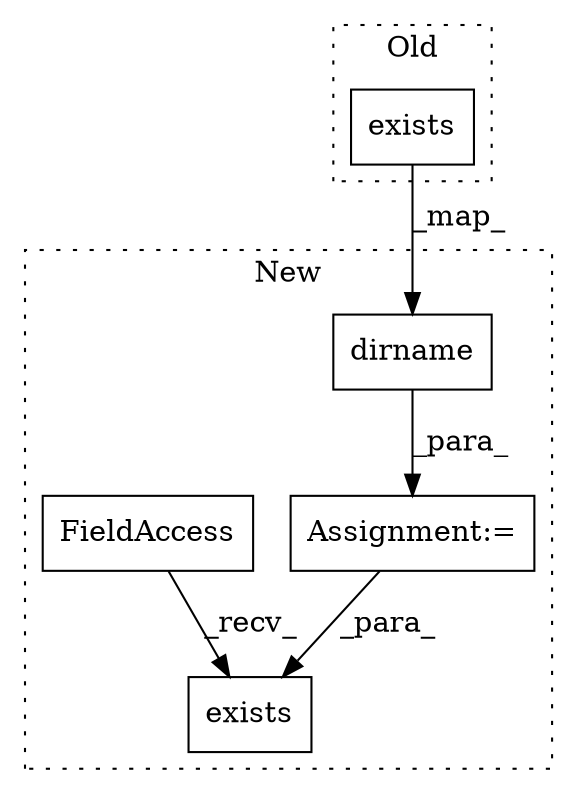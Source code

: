 digraph G {
subgraph cluster0 {
1 [label="exists" a="32" s="1147,1163" l="7,1" shape="box"];
label = "Old";
style="dotted";
}
subgraph cluster1 {
2 [label="dirname" a="32" s="1184,1218" l="8,1" shape="box"];
3 [label="Assignment:=" a="7" s="1175" l="1" shape="box"];
4 [label="exists" a="32" s="1294,1313" l="7,1" shape="box"];
5 [label="FieldAccess" a="22" s="1286" l="7" shape="box"];
label = "New";
style="dotted";
}
1 -> 2 [label="_map_"];
2 -> 3 [label="_para_"];
3 -> 4 [label="_para_"];
5 -> 4 [label="_recv_"];
}